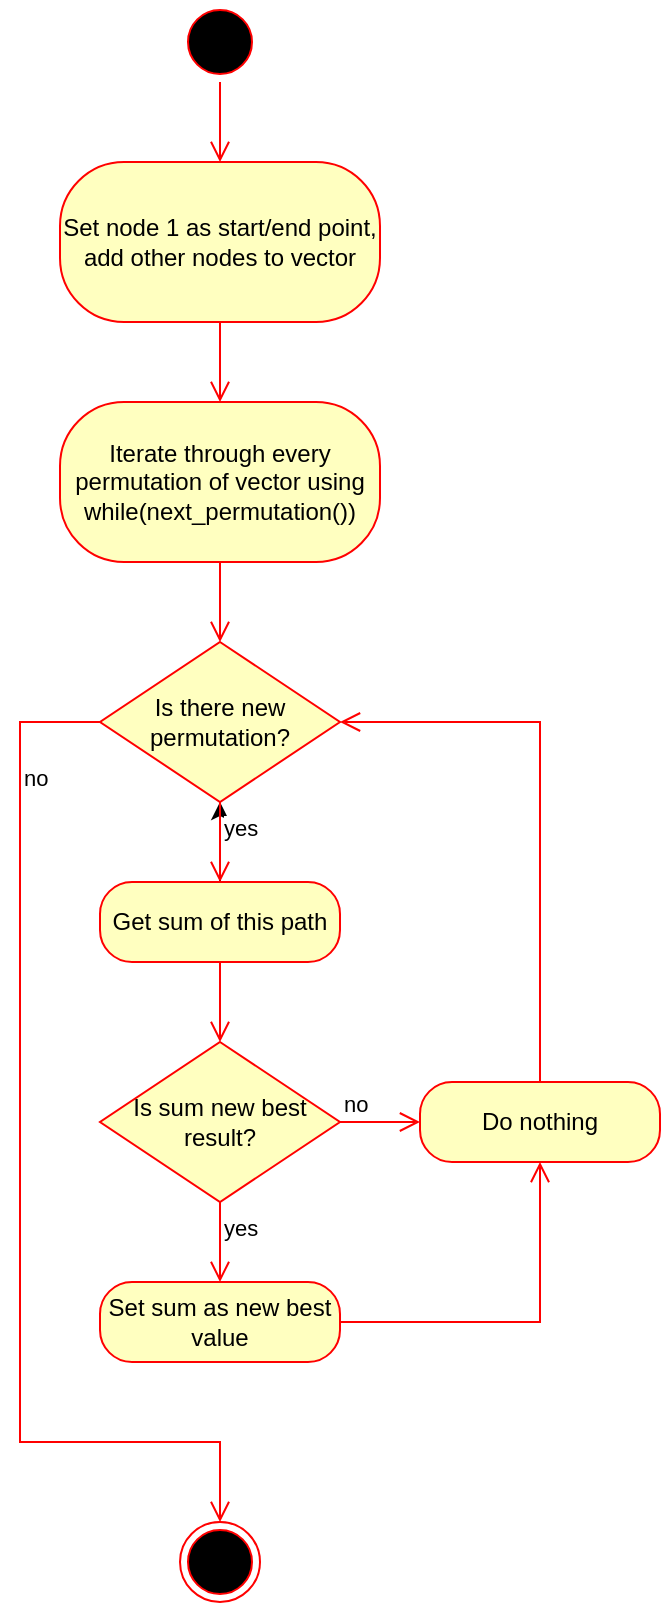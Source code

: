 <mxfile version="15.4.3" type="device"><diagram id="Snhy1ppyPLXPpmaDWLeh" name="Page-1"><mxGraphModel dx="460" dy="860" grid="1" gridSize="10" guides="1" tooltips="1" connect="1" arrows="1" fold="1" page="1" pageScale="1" pageWidth="827" pageHeight="1169" math="0" shadow="0"><root><mxCell id="0"/><mxCell id="1" parent="0"/><mxCell id="Jvkfn5kQtmSSbSGm2V26-14" value="" style="ellipse;html=1;shape=startState;fillColor=#000000;strokeColor=#ff0000;" vertex="1" parent="1"><mxGeometry x="360" y="40" width="40" height="40" as="geometry"/></mxCell><mxCell id="Jvkfn5kQtmSSbSGm2V26-15" value="" style="edgeStyle=orthogonalEdgeStyle;html=1;verticalAlign=bottom;endArrow=open;endSize=8;strokeColor=#ff0000;rounded=0;entryX=0.5;entryY=0;entryDx=0;entryDy=0;" edge="1" source="Jvkfn5kQtmSSbSGm2V26-14" parent="1" target="Jvkfn5kQtmSSbSGm2V26-16"><mxGeometry relative="1" as="geometry"><mxPoint x="375" y="130" as="targetPoint"/></mxGeometry></mxCell><mxCell id="Jvkfn5kQtmSSbSGm2V26-16" value="Set node 1 as start/end point, add other nodes to vector" style="rounded=1;whiteSpace=wrap;html=1;arcSize=40;fontColor=#000000;fillColor=#ffffc0;strokeColor=#ff0000;" vertex="1" parent="1"><mxGeometry x="300" y="120" width="160" height="80" as="geometry"/></mxCell><mxCell id="Jvkfn5kQtmSSbSGm2V26-17" value="" style="edgeStyle=orthogonalEdgeStyle;html=1;verticalAlign=bottom;endArrow=open;endSize=8;strokeColor=#ff0000;rounded=0;entryX=0.5;entryY=0;entryDx=0;entryDy=0;" edge="1" source="Jvkfn5kQtmSSbSGm2V26-16" parent="1" target="Jvkfn5kQtmSSbSGm2V26-18"><mxGeometry relative="1" as="geometry"><mxPoint x="380" y="260" as="targetPoint"/></mxGeometry></mxCell><mxCell id="Jvkfn5kQtmSSbSGm2V26-18" value="Iterate through every permutation of vector using while(next_permutation())" style="rounded=1;whiteSpace=wrap;html=1;arcSize=40;fontColor=#000000;fillColor=#ffffc0;strokeColor=#ff0000;" vertex="1" parent="1"><mxGeometry x="300" y="240" width="160" height="80" as="geometry"/></mxCell><mxCell id="Jvkfn5kQtmSSbSGm2V26-19" value="" style="edgeStyle=orthogonalEdgeStyle;html=1;verticalAlign=bottom;endArrow=open;endSize=8;strokeColor=#ff0000;rounded=0;entryX=0.5;entryY=0;entryDx=0;entryDy=0;" edge="1" source="Jvkfn5kQtmSSbSGm2V26-18" parent="1" target="Jvkfn5kQtmSSbSGm2V26-36"><mxGeometry relative="1" as="geometry"><mxPoint x="340" y="350" as="targetPoint"/></mxGeometry></mxCell><mxCell id="Jvkfn5kQtmSSbSGm2V26-21" value="Is sum new best result?" style="rhombus;whiteSpace=wrap;html=1;fillColor=#ffffc0;strokeColor=#ff0000;" vertex="1" parent="1"><mxGeometry x="320" y="560" width="120" height="80" as="geometry"/></mxCell><mxCell id="Jvkfn5kQtmSSbSGm2V26-22" value="no" style="edgeStyle=orthogonalEdgeStyle;html=1;align=left;verticalAlign=bottom;endArrow=open;endSize=8;strokeColor=#ff0000;rounded=0;" edge="1" source="Jvkfn5kQtmSSbSGm2V26-21" parent="1"><mxGeometry x="-1" relative="1" as="geometry"><mxPoint x="480" y="600" as="targetPoint"/></mxGeometry></mxCell><mxCell id="Jvkfn5kQtmSSbSGm2V26-23" value="yes" style="edgeStyle=orthogonalEdgeStyle;html=1;align=left;verticalAlign=top;endArrow=open;endSize=8;strokeColor=#ff0000;rounded=0;entryX=0.5;entryY=0;entryDx=0;entryDy=0;" edge="1" source="Jvkfn5kQtmSSbSGm2V26-21" parent="1" target="Jvkfn5kQtmSSbSGm2V26-29"><mxGeometry x="-1" relative="1" as="geometry"><mxPoint x="380" y="680" as="targetPoint"/></mxGeometry></mxCell><mxCell id="Jvkfn5kQtmSSbSGm2V26-39" value="" style="edgeStyle=orthogonalEdgeStyle;rounded=0;orthogonalLoop=1;jettySize=auto;html=1;" edge="1" parent="1" source="Jvkfn5kQtmSSbSGm2V26-24" target="Jvkfn5kQtmSSbSGm2V26-36"><mxGeometry relative="1" as="geometry"/></mxCell><mxCell id="Jvkfn5kQtmSSbSGm2V26-24" value="Get sum of this path" style="rounded=1;whiteSpace=wrap;html=1;arcSize=40;fontColor=#000000;fillColor=#ffffc0;strokeColor=#ff0000;" vertex="1" parent="1"><mxGeometry x="320" y="480" width="120" height="40" as="geometry"/></mxCell><mxCell id="Jvkfn5kQtmSSbSGm2V26-25" value="" style="edgeStyle=orthogonalEdgeStyle;html=1;verticalAlign=bottom;endArrow=open;endSize=8;strokeColor=#ff0000;rounded=0;entryX=0.5;entryY=0;entryDx=0;entryDy=0;" edge="1" source="Jvkfn5kQtmSSbSGm2V26-24" parent="1" target="Jvkfn5kQtmSSbSGm2V26-21"><mxGeometry relative="1" as="geometry"><mxPoint x="380" y="580" as="targetPoint"/></mxGeometry></mxCell><mxCell id="Jvkfn5kQtmSSbSGm2V26-27" value="Do nothing" style="rounded=1;whiteSpace=wrap;html=1;arcSize=40;fontColor=#000000;fillColor=#ffffc0;strokeColor=#ff0000;" vertex="1" parent="1"><mxGeometry x="480" y="580" width="120" height="40" as="geometry"/></mxCell><mxCell id="Jvkfn5kQtmSSbSGm2V26-29" value="Set sum as new best value" style="rounded=1;whiteSpace=wrap;html=1;arcSize=40;fontColor=#000000;fillColor=#ffffc0;strokeColor=#ff0000;" vertex="1" parent="1"><mxGeometry x="320" y="680" width="120" height="40" as="geometry"/></mxCell><mxCell id="Jvkfn5kQtmSSbSGm2V26-34" value="" style="edgeStyle=orthogonalEdgeStyle;html=1;verticalAlign=bottom;endArrow=open;endSize=8;strokeColor=#ff0000;rounded=0;exitX=1;exitY=0.5;exitDx=0;exitDy=0;entryX=0.5;entryY=1;entryDx=0;entryDy=0;" edge="1" source="Jvkfn5kQtmSSbSGm2V26-29" parent="1" target="Jvkfn5kQtmSSbSGm2V26-27"><mxGeometry relative="1" as="geometry"><mxPoint x="330" y="880" as="targetPoint"/><mxPoint x="520" y="790" as="sourcePoint"/></mxGeometry></mxCell><mxCell id="Jvkfn5kQtmSSbSGm2V26-35" value="" style="edgeStyle=orthogonalEdgeStyle;html=1;verticalAlign=bottom;endArrow=open;endSize=8;strokeColor=#ff0000;rounded=0;exitX=0.5;exitY=0;exitDx=0;exitDy=0;entryX=1;entryY=0.5;entryDx=0;entryDy=0;" edge="1" parent="1" source="Jvkfn5kQtmSSbSGm2V26-27" target="Jvkfn5kQtmSSbSGm2V26-36"><mxGeometry relative="1" as="geometry"><mxPoint x="480" y="360" as="targetPoint"/><mxPoint x="604" y="680" as="sourcePoint"/></mxGeometry></mxCell><mxCell id="Jvkfn5kQtmSSbSGm2V26-36" value="Is there new permutation?" style="rhombus;whiteSpace=wrap;html=1;fillColor=#ffffc0;strokeColor=#ff0000;" vertex="1" parent="1"><mxGeometry x="320" y="360" width="120" height="80" as="geometry"/></mxCell><mxCell id="Jvkfn5kQtmSSbSGm2V26-37" value="no" style="edgeStyle=orthogonalEdgeStyle;html=1;align=left;verticalAlign=bottom;endArrow=open;endSize=8;strokeColor=#ff0000;rounded=0;" edge="1" parent="1" source="Jvkfn5kQtmSSbSGm2V26-36" target="Jvkfn5kQtmSSbSGm2V26-40"><mxGeometry x="-0.714" relative="1" as="geometry"><mxPoint x="380" y="800" as="targetPoint"/><Array as="points"><mxPoint x="280" y="400"/><mxPoint x="280" y="760"/></Array><mxPoint as="offset"/></mxGeometry></mxCell><mxCell id="Jvkfn5kQtmSSbSGm2V26-38" value="yes" style="edgeStyle=orthogonalEdgeStyle;html=1;align=left;verticalAlign=top;endArrow=open;endSize=8;strokeColor=#ff0000;rounded=0;" edge="1" parent="1" source="Jvkfn5kQtmSSbSGm2V26-36"><mxGeometry x="-1" relative="1" as="geometry"><mxPoint x="380" y="480" as="targetPoint"/></mxGeometry></mxCell><mxCell id="Jvkfn5kQtmSSbSGm2V26-40" value="" style="ellipse;html=1;shape=endState;fillColor=#000000;strokeColor=#ff0000;" vertex="1" parent="1"><mxGeometry x="360" y="800" width="40" height="40" as="geometry"/></mxCell></root></mxGraphModel></diagram></mxfile>